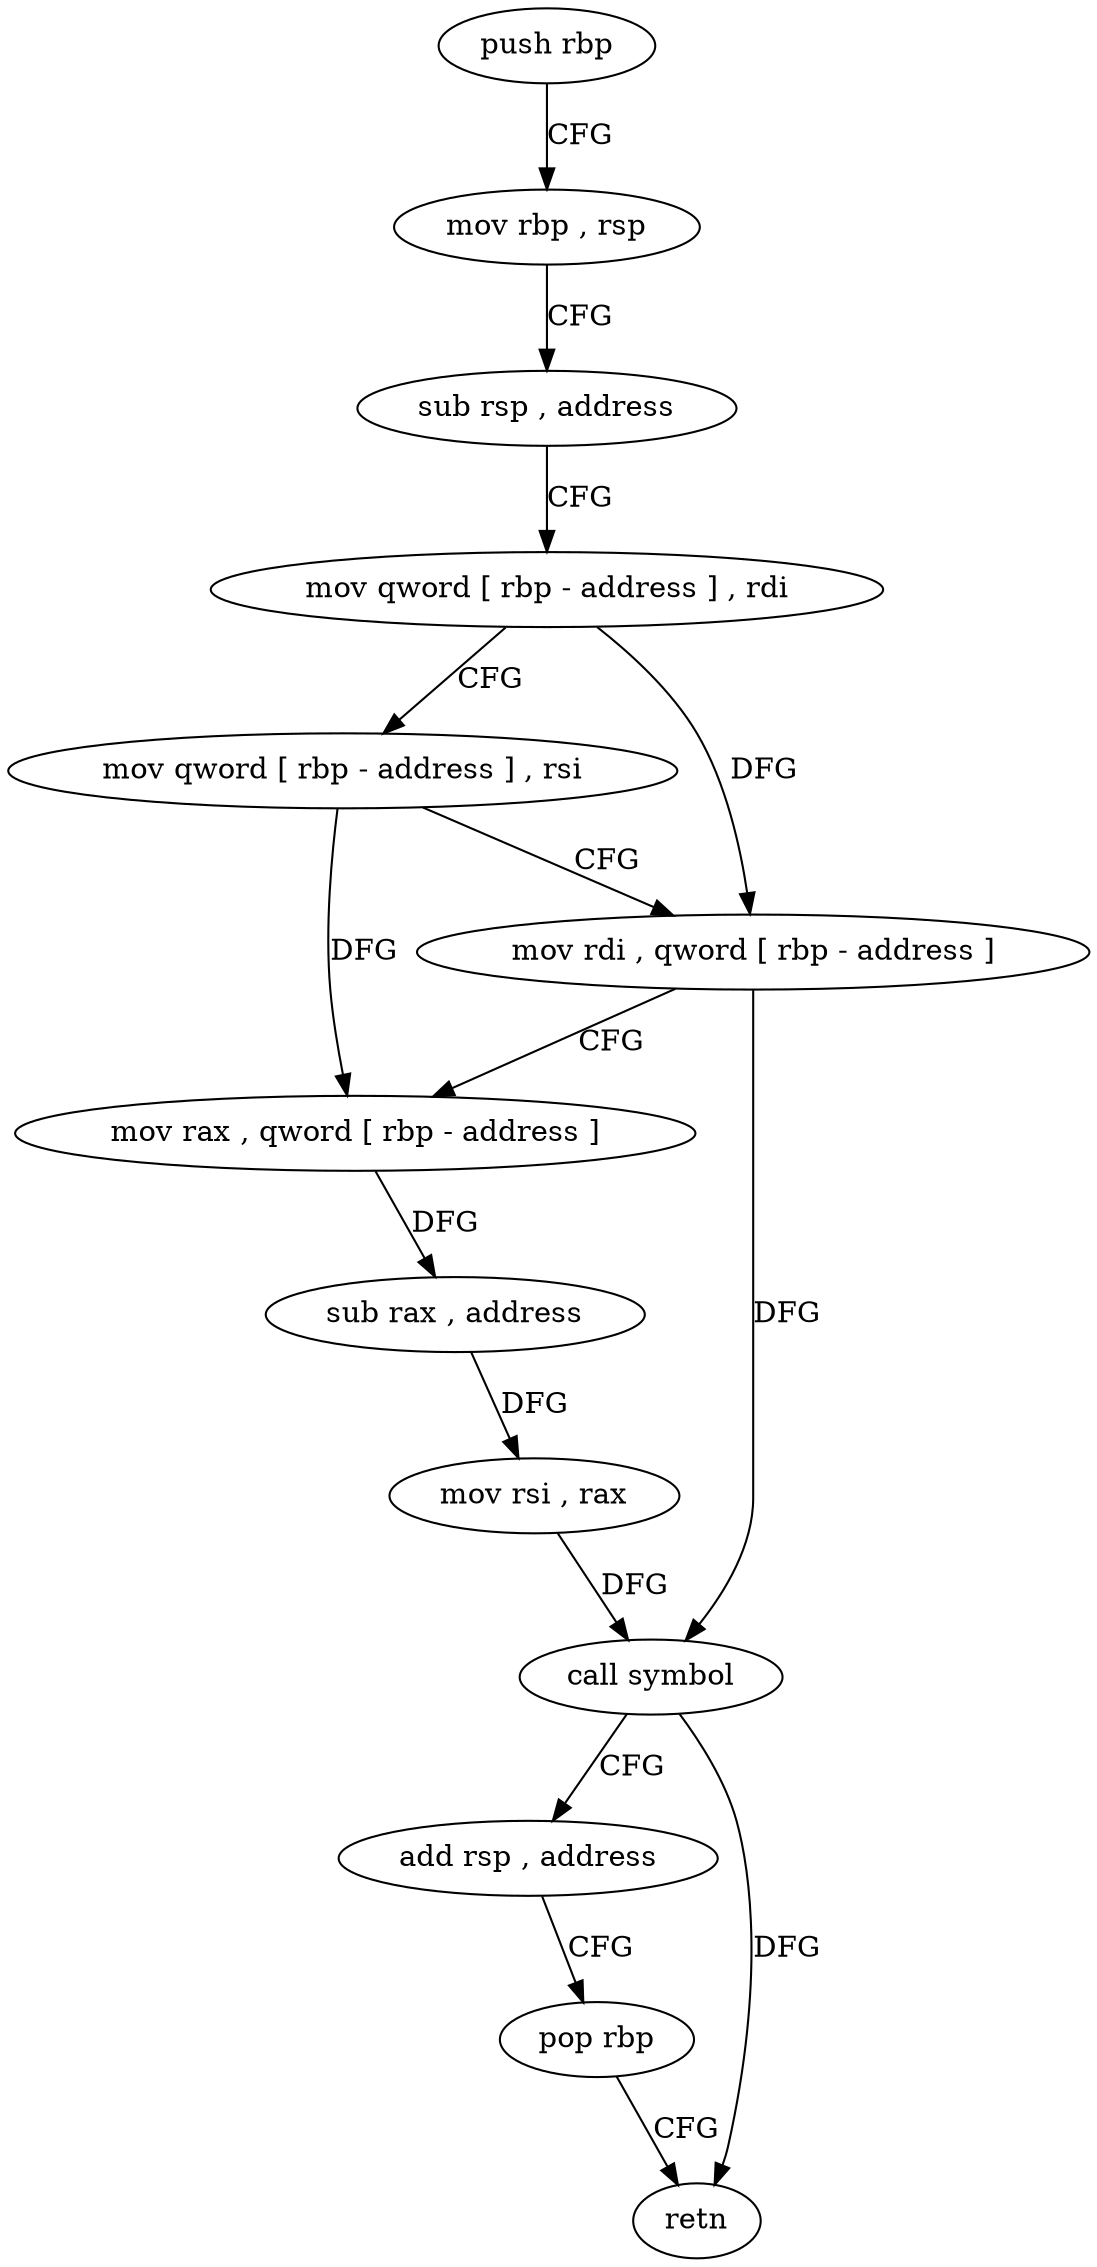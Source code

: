 digraph "func" {
"4210112" [label = "push rbp" ]
"4210113" [label = "mov rbp , rsp" ]
"4210116" [label = "sub rsp , address" ]
"4210120" [label = "mov qword [ rbp - address ] , rdi" ]
"4210124" [label = "mov qword [ rbp - address ] , rsi" ]
"4210128" [label = "mov rdi , qword [ rbp - address ]" ]
"4210132" [label = "mov rax , qword [ rbp - address ]" ]
"4210136" [label = "sub rax , address" ]
"4210142" [label = "mov rsi , rax" ]
"4210145" [label = "call symbol" ]
"4210150" [label = "add rsp , address" ]
"4210154" [label = "pop rbp" ]
"4210155" [label = "retn" ]
"4210112" -> "4210113" [ label = "CFG" ]
"4210113" -> "4210116" [ label = "CFG" ]
"4210116" -> "4210120" [ label = "CFG" ]
"4210120" -> "4210124" [ label = "CFG" ]
"4210120" -> "4210128" [ label = "DFG" ]
"4210124" -> "4210128" [ label = "CFG" ]
"4210124" -> "4210132" [ label = "DFG" ]
"4210128" -> "4210132" [ label = "CFG" ]
"4210128" -> "4210145" [ label = "DFG" ]
"4210132" -> "4210136" [ label = "DFG" ]
"4210136" -> "4210142" [ label = "DFG" ]
"4210142" -> "4210145" [ label = "DFG" ]
"4210145" -> "4210150" [ label = "CFG" ]
"4210145" -> "4210155" [ label = "DFG" ]
"4210150" -> "4210154" [ label = "CFG" ]
"4210154" -> "4210155" [ label = "CFG" ]
}
